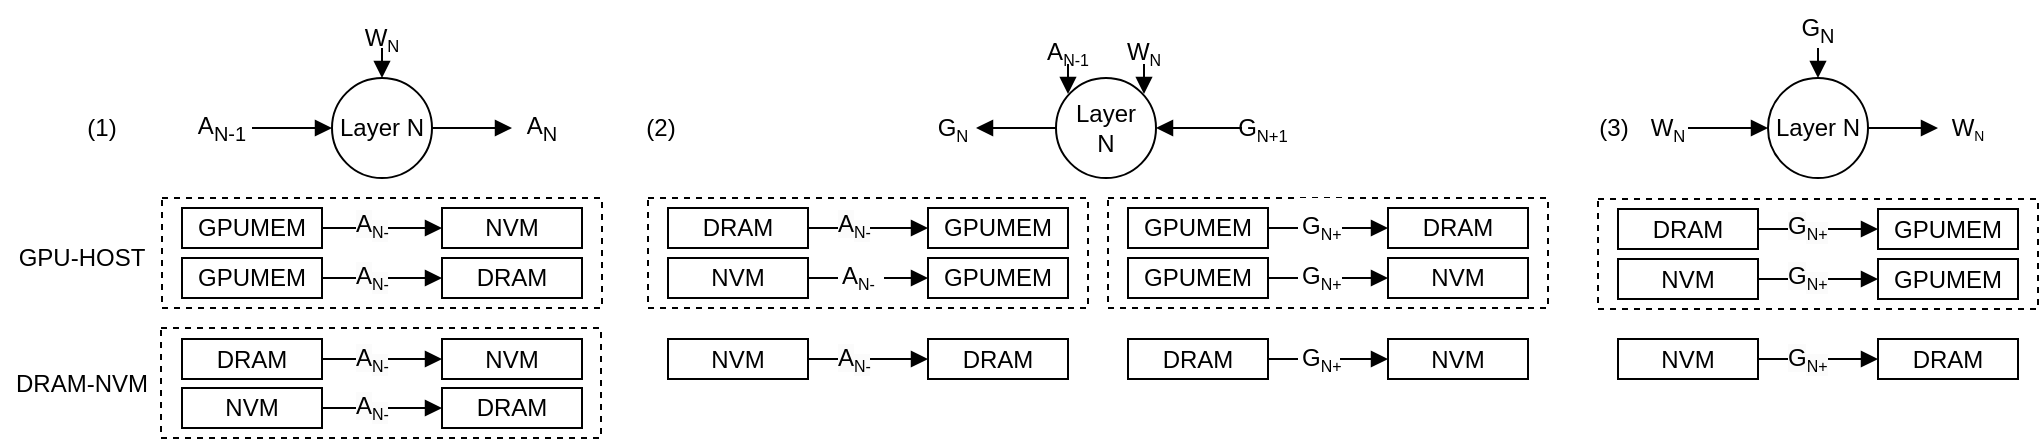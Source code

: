 <mxfile version="24.7.1" type="github">
  <diagram name="第 1 页" id="nmoDfBXPTOCGzrVFmdX_">
    <mxGraphModel dx="1002" dy="577" grid="1" gridSize="10" guides="1" tooltips="1" connect="1" arrows="1" fold="1" page="1" pageScale="1" pageWidth="827" pageHeight="1169" math="0" shadow="0">
      <root>
        <mxCell id="0" />
        <mxCell id="1" parent="0" />
        <mxCell id="wytk12blZSeQ4d2nj-3d-134" value="" style="rounded=0;whiteSpace=wrap;html=1;fillColor=none;dashed=1;" parent="1" vertex="1">
          <mxGeometry x="219.5" y="250" width="220" height="55" as="geometry" />
        </mxCell>
        <mxCell id="wytk12blZSeQ4d2nj-3d-140" value="" style="rounded=0;whiteSpace=wrap;html=1;fillColor=none;dashed=1;" parent="1" vertex="1">
          <mxGeometry x="220" y="185" width="220" height="55" as="geometry" />
        </mxCell>
        <mxCell id="wytk12blZSeQ4d2nj-3d-160" value="" style="rounded=0;whiteSpace=wrap;html=1;fillColor=none;dashed=1;" parent="1" vertex="1">
          <mxGeometry x="463" y="185" width="220" height="55" as="geometry" />
        </mxCell>
        <mxCell id="wytk12blZSeQ4d2nj-3d-171" value="" style="rounded=0;whiteSpace=wrap;html=1;fillColor=none;dashed=1;" parent="1" vertex="1">
          <mxGeometry x="693" y="185" width="220" height="55" as="geometry" />
        </mxCell>
        <mxCell id="wytk12blZSeQ4d2nj-3d-2" value="(1)" style="text;html=1;align=center;verticalAlign=middle;whiteSpace=wrap;rounded=0;" parent="1" vertex="1">
          <mxGeometry x="159.5" y="135" width="60" height="30" as="geometry" />
        </mxCell>
        <mxCell id="wytk12blZSeQ4d2nj-3d-4" style="edgeStyle=orthogonalEdgeStyle;rounded=0;orthogonalLoop=1;jettySize=auto;html=1;endArrow=none;endFill=0;startArrow=block;startFill=1;" parent="1" source="wytk12blZSeQ4d2nj-3d-3" edge="1">
          <mxGeometry relative="1" as="geometry">
            <mxPoint x="265" y="150" as="targetPoint" />
          </mxGeometry>
        </mxCell>
        <mxCell id="wytk12blZSeQ4d2nj-3d-6" style="edgeStyle=orthogonalEdgeStyle;rounded=0;orthogonalLoop=1;jettySize=auto;html=1;endArrow=block;endFill=1;" parent="1" source="wytk12blZSeQ4d2nj-3d-3" edge="1">
          <mxGeometry relative="1" as="geometry">
            <mxPoint x="395" y="150" as="targetPoint" />
          </mxGeometry>
        </mxCell>
        <mxCell id="wytk12blZSeQ4d2nj-3d-27" style="edgeStyle=orthogonalEdgeStyle;rounded=0;orthogonalLoop=1;jettySize=auto;html=1;endArrow=none;endFill=0;startArrow=block;startFill=1;" parent="1" source="wytk12blZSeQ4d2nj-3d-3" edge="1">
          <mxGeometry relative="1" as="geometry">
            <mxPoint x="330" y="110" as="targetPoint" />
            <Array as="points">
              <mxPoint x="330" y="110" />
              <mxPoint x="330" y="110" />
            </Array>
          </mxGeometry>
        </mxCell>
        <mxCell id="wytk12blZSeQ4d2nj-3d-3" value="Layer N" style="ellipse;whiteSpace=wrap;html=1;aspect=fixed;" parent="1" vertex="1">
          <mxGeometry x="305" y="125" width="50" height="50" as="geometry" />
        </mxCell>
        <mxCell id="wytk12blZSeQ4d2nj-3d-5" value="W&lt;span style=&quot;font-size: 10px;&quot;&gt;&lt;sub&gt;N&lt;/sub&gt;&lt;/span&gt;" style="text;html=1;align=center;verticalAlign=middle;whiteSpace=wrap;rounded=0;" parent="1" vertex="1">
          <mxGeometry x="325" y="90" width="10" height="30" as="geometry" />
        </mxCell>
        <mxCell id="wytk12blZSeQ4d2nj-3d-7" value="A&lt;sub&gt;N&lt;/sub&gt;" style="text;html=1;align=center;verticalAlign=middle;whiteSpace=wrap;rounded=0;" parent="1" vertex="1">
          <mxGeometry x="395" y="135" width="30" height="30" as="geometry" />
        </mxCell>
        <mxCell id="wytk12blZSeQ4d2nj-3d-15" style="edgeStyle=orthogonalEdgeStyle;rounded=0;orthogonalLoop=1;jettySize=auto;html=1;entryX=0;entryY=0.5;entryDx=0;entryDy=0;endArrow=block;endFill=1;" parent="1" source="wytk12blZSeQ4d2nj-3d-13" target="wytk12blZSeQ4d2nj-3d-14" edge="1">
          <mxGeometry relative="1" as="geometry" />
        </mxCell>
        <mxCell id="wytk12blZSeQ4d2nj-3d-13" value="GPUMEM" style="rounded=0;whiteSpace=wrap;html=1;" parent="1" vertex="1">
          <mxGeometry x="230" y="190" width="70" height="20" as="geometry" />
        </mxCell>
        <mxCell id="wytk12blZSeQ4d2nj-3d-14" value="NVM" style="rounded=0;whiteSpace=wrap;html=1;" parent="1" vertex="1">
          <mxGeometry x="360" y="190" width="70" height="20" as="geometry" />
        </mxCell>
        <mxCell id="wytk12blZSeQ4d2nj-3d-16" value="&lt;span style=&quot;color: rgb(0, 0, 0); font-family: Helvetica; font-size: 12px; font-style: normal; font-variant-ligatures: normal; font-variant-caps: normal; font-weight: 400; letter-spacing: normal; orphans: 2; text-align: center; text-indent: 0px; text-transform: none; widows: 2; word-spacing: 0px; -webkit-text-stroke-width: 0px; white-space: normal; background-color: rgb(251, 251, 251); text-decoration-thickness: initial; text-decoration-style: initial; text-decoration-color: initial; display: inline !important; float: none;&quot;&gt;A&lt;/span&gt;&lt;sub style=&quot;forced-color-adjust: none; color: rgb(0, 0, 0); font-family: Helvetica; font-style: normal; font-variant-ligatures: normal; font-variant-caps: normal; font-weight: 400; letter-spacing: normal; orphans: 2; text-align: center; text-indent: 0px; text-transform: none; widows: 2; word-spacing: 0px; -webkit-text-stroke-width: 0px; white-space: normal; background-color: rgb(251, 251, 251); text-decoration-thickness: initial; text-decoration-style: initial; text-decoration-color: initial;&quot;&gt;&lt;font style=&quot;font-size: 8px;&quot;&gt;N-&lt;/font&gt;&lt;/sub&gt;" style="text;whiteSpace=wrap;html=1;" parent="1" vertex="1">
          <mxGeometry x="315" y="184" width="30" height="30" as="geometry" />
        </mxCell>
        <mxCell id="wytk12blZSeQ4d2nj-3d-22" style="edgeStyle=orthogonalEdgeStyle;rounded=0;orthogonalLoop=1;jettySize=auto;html=1;entryX=0;entryY=0.5;entryDx=0;entryDy=0;endArrow=block;endFill=1;exitX=1;exitY=0.5;exitDx=0;exitDy=0;" parent="1" source="wytk12blZSeQ4d2nj-3d-23" target="wytk12blZSeQ4d2nj-3d-24" edge="1">
          <mxGeometry relative="1" as="geometry" />
        </mxCell>
        <mxCell id="wytk12blZSeQ4d2nj-3d-23" value="DRAM" style="rounded=0;whiteSpace=wrap;html=1;" parent="1" vertex="1">
          <mxGeometry x="473" y="190" width="70" height="20" as="geometry" />
        </mxCell>
        <mxCell id="wytk12blZSeQ4d2nj-3d-24" value="GPUMEM" style="rounded=0;whiteSpace=wrap;html=1;" parent="1" vertex="1">
          <mxGeometry x="603" y="190" width="70" height="20" as="geometry" />
        </mxCell>
        <mxCell id="wytk12blZSeQ4d2nj-3d-26" value="(2)" style="text;html=1;align=center;verticalAlign=middle;whiteSpace=wrap;rounded=0;" parent="1" vertex="1">
          <mxGeometry x="458" y="135" width="23" height="30" as="geometry" />
        </mxCell>
        <mxCell id="wytk12blZSeQ4d2nj-3d-28" value="A&lt;sub&gt;N-1&lt;/sub&gt;" style="text;html=1;align=center;verticalAlign=middle;whiteSpace=wrap;rounded=0;" parent="1" vertex="1">
          <mxGeometry x="230" y="135" width="40" height="30" as="geometry" />
        </mxCell>
        <mxCell id="wytk12blZSeQ4d2nj-3d-52" value="(3)" style="text;html=1;align=center;verticalAlign=middle;whiteSpace=wrap;rounded=0;" parent="1" vertex="1">
          <mxGeometry x="929" y="135" width="34" height="30" as="geometry" />
        </mxCell>
        <mxCell id="wytk12blZSeQ4d2nj-3d-60" style="edgeStyle=orthogonalEdgeStyle;rounded=0;orthogonalLoop=1;jettySize=auto;html=1;endArrow=none;endFill=0;startArrow=block;startFill=1;" parent="1" source="wytk12blZSeQ4d2nj-3d-63" edge="1">
          <mxGeometry relative="1" as="geometry">
            <mxPoint x="983" y="150" as="targetPoint" />
          </mxGeometry>
        </mxCell>
        <mxCell id="wytk12blZSeQ4d2nj-3d-62" style="edgeStyle=orthogonalEdgeStyle;rounded=0;orthogonalLoop=1;jettySize=auto;html=1;endArrow=none;endFill=0;startArrow=block;startFill=1;" parent="1" source="wytk12blZSeQ4d2nj-3d-63" edge="1">
          <mxGeometry relative="1" as="geometry">
            <mxPoint x="1048" y="110" as="targetPoint" />
            <Array as="points">
              <mxPoint x="1048" y="110" />
            </Array>
          </mxGeometry>
        </mxCell>
        <mxCell id="wytk12blZSeQ4d2nj-3d-67" style="edgeStyle=orthogonalEdgeStyle;rounded=0;orthogonalLoop=1;jettySize=auto;html=1;endArrow=block;endFill=1;" parent="1" source="wytk12blZSeQ4d2nj-3d-63" edge="1">
          <mxGeometry relative="1" as="geometry">
            <mxPoint x="1108" y="150" as="targetPoint" />
          </mxGeometry>
        </mxCell>
        <mxCell id="wytk12blZSeQ4d2nj-3d-63" value="Layer N" style="ellipse;whiteSpace=wrap;html=1;aspect=fixed;" parent="1" vertex="1">
          <mxGeometry x="1023" y="125" width="50" height="50" as="geometry" />
        </mxCell>
        <mxCell id="wytk12blZSeQ4d2nj-3d-66" value="G&lt;sub&gt;N&lt;/sub&gt;" style="text;html=1;align=center;verticalAlign=middle;whiteSpace=wrap;rounded=0;" parent="1" vertex="1">
          <mxGeometry x="1018" y="86" width="60" height="30" as="geometry" />
        </mxCell>
        <mxCell id="wytk12blZSeQ4d2nj-3d-68" value="W&lt;span style=&quot;font-size: 8.333px;&quot;&gt;&lt;sub&gt;N&lt;/sub&gt;&lt;/span&gt;" style="text;html=1;align=center;verticalAlign=middle;whiteSpace=wrap;rounded=0;" parent="1" vertex="1">
          <mxGeometry x="1118" y="135" width="10" height="30" as="geometry" />
        </mxCell>
        <mxCell id="wytk12blZSeQ4d2nj-3d-75" value="W&lt;span style=&quot;font-size: 10px;&quot;&gt;&lt;sub&gt;N&lt;/sub&gt;&lt;/span&gt;" style="text;html=1;align=center;verticalAlign=middle;whiteSpace=wrap;rounded=0;" parent="1" vertex="1">
          <mxGeometry x="968" y="135" width="10" height="30" as="geometry" />
        </mxCell>
        <mxCell id="wytk12blZSeQ4d2nj-3d-77" style="edgeStyle=orthogonalEdgeStyle;rounded=0;orthogonalLoop=1;jettySize=auto;html=1;entryX=0;entryY=0.5;entryDx=0;entryDy=0;endArrow=block;endFill=1;" parent="1" source="wytk12blZSeQ4d2nj-3d-78" target="wytk12blZSeQ4d2nj-3d-79" edge="1">
          <mxGeometry relative="1" as="geometry">
            <Array as="points">
              <mxPoint x="553" y="265.5" />
              <mxPoint x="553" y="265.5" />
            </Array>
          </mxGeometry>
        </mxCell>
        <mxCell id="wytk12blZSeQ4d2nj-3d-78" value="NVM" style="rounded=0;whiteSpace=wrap;html=1;" parent="1" vertex="1">
          <mxGeometry x="473" y="255.5" width="70" height="20" as="geometry" />
        </mxCell>
        <mxCell id="wytk12blZSeQ4d2nj-3d-79" value="DRAM" style="rounded=0;whiteSpace=wrap;html=1;" parent="1" vertex="1">
          <mxGeometry x="603" y="255.5" width="70" height="20" as="geometry" />
        </mxCell>
        <mxCell id="wytk12blZSeQ4d2nj-3d-108" style="edgeStyle=orthogonalEdgeStyle;rounded=0;orthogonalLoop=1;jettySize=auto;html=1;entryX=0;entryY=0.5;entryDx=0;entryDy=0;endArrow=block;endFill=1;exitX=1;exitY=0.5;exitDx=0;exitDy=0;" parent="1" source="wytk12blZSeQ4d2nj-3d-109" target="wytk12blZSeQ4d2nj-3d-110" edge="1">
          <mxGeometry relative="1" as="geometry" />
        </mxCell>
        <mxCell id="wytk12blZSeQ4d2nj-3d-109" value="NVM" style="rounded=0;whiteSpace=wrap;html=1;" parent="1" vertex="1">
          <mxGeometry x="230" y="280" width="70" height="20" as="geometry" />
        </mxCell>
        <mxCell id="wytk12blZSeQ4d2nj-3d-110" value="DRAM" style="rounded=0;whiteSpace=wrap;html=1;" parent="1" vertex="1">
          <mxGeometry x="360" y="280" width="70" height="20" as="geometry" />
        </mxCell>
        <mxCell id="wytk12blZSeQ4d2nj-3d-112" style="edgeStyle=orthogonalEdgeStyle;rounded=0;orthogonalLoop=1;jettySize=auto;html=1;entryX=0;entryY=0.5;entryDx=0;entryDy=0;endArrow=block;endFill=1;" parent="1" source="wytk12blZSeQ4d2nj-3d-113" target="wytk12blZSeQ4d2nj-3d-114" edge="1">
          <mxGeometry relative="1" as="geometry" />
        </mxCell>
        <mxCell id="wytk12blZSeQ4d2nj-3d-113" value="NVM" style="rounded=0;whiteSpace=wrap;html=1;" parent="1" vertex="1">
          <mxGeometry x="473" y="215" width="70" height="20" as="geometry" />
        </mxCell>
        <mxCell id="wytk12blZSeQ4d2nj-3d-114" value="GPUMEM" style="rounded=0;whiteSpace=wrap;html=1;" parent="1" vertex="1">
          <mxGeometry x="603" y="215" width="70" height="20" as="geometry" />
        </mxCell>
        <mxCell id="wytk12blZSeQ4d2nj-3d-115" value="&lt;div style=&quot;text-align: center;&quot;&gt;A&lt;sub&gt;&lt;font style=&quot;font-size: 8px;&quot;&gt;N-&lt;/font&gt;&lt;/sub&gt;&lt;br&gt;&lt;/div&gt;" style="text;whiteSpace=wrap;html=1;fillColor=default;" parent="1" vertex="1">
          <mxGeometry x="558" y="210" width="23" height="20" as="geometry" />
        </mxCell>
        <mxCell id="wytk12blZSeQ4d2nj-3d-120" value="&lt;span style=&quot;color: rgb(0, 0, 0); font-family: Helvetica; font-size: 12px; font-style: normal; font-variant-ligatures: normal; font-variant-caps: normal; font-weight: 400; letter-spacing: normal; orphans: 2; text-align: center; text-indent: 0px; text-transform: none; widows: 2; word-spacing: 0px; -webkit-text-stroke-width: 0px; white-space: normal; background-color: rgb(251, 251, 251); text-decoration-thickness: initial; text-decoration-style: initial; text-decoration-color: initial; display: inline !important; float: none;&quot;&gt;A&lt;/span&gt;&lt;sub style=&quot;forced-color-adjust: none; color: rgb(0, 0, 0); font-family: Helvetica; font-style: normal; font-variant-ligatures: normal; font-variant-caps: normal; font-weight: 400; letter-spacing: normal; orphans: 2; text-align: center; text-indent: 0px; text-transform: none; widows: 2; word-spacing: 0px; -webkit-text-stroke-width: 0px; white-space: normal; background-color: rgb(251, 251, 251); text-decoration-thickness: initial; text-decoration-style: initial; text-decoration-color: initial;&quot;&gt;&lt;font style=&quot;font-size: 8px;&quot;&gt;N-&lt;/font&gt;&lt;/sub&gt;" style="text;whiteSpace=wrap;html=1;" parent="1" vertex="1">
          <mxGeometry x="556" y="250.5" width="30" height="30" as="geometry" />
        </mxCell>
        <mxCell id="wytk12blZSeQ4d2nj-3d-129" style="edgeStyle=orthogonalEdgeStyle;rounded=0;orthogonalLoop=1;jettySize=auto;html=1;entryX=0;entryY=0.5;entryDx=0;entryDy=0;endArrow=block;endFill=1;exitX=1;exitY=0.5;exitDx=0;exitDy=0;" parent="1" source="wytk12blZSeQ4d2nj-3d-130" target="wytk12blZSeQ4d2nj-3d-131" edge="1">
          <mxGeometry relative="1" as="geometry" />
        </mxCell>
        <mxCell id="wytk12blZSeQ4d2nj-3d-130" value="DRAM" style="rounded=0;whiteSpace=wrap;html=1;" parent="1" vertex="1">
          <mxGeometry x="230" y="255.5" width="70" height="20" as="geometry" />
        </mxCell>
        <mxCell id="wytk12blZSeQ4d2nj-3d-131" value="NVM" style="rounded=0;whiteSpace=wrap;html=1;" parent="1" vertex="1">
          <mxGeometry x="360" y="255.5" width="70" height="20" as="geometry" />
        </mxCell>
        <mxCell id="wytk12blZSeQ4d2nj-3d-132" value="&lt;span style=&quot;color: rgb(0, 0, 0); font-family: Helvetica; font-size: 12px; font-style: normal; font-variant-ligatures: normal; font-variant-caps: normal; font-weight: 400; letter-spacing: normal; orphans: 2; text-align: center; text-indent: 0px; text-transform: none; widows: 2; word-spacing: 0px; -webkit-text-stroke-width: 0px; white-space: normal; background-color: rgb(251, 251, 251); text-decoration-thickness: initial; text-decoration-style: initial; text-decoration-color: initial; display: inline !important; float: none;&quot;&gt;A&lt;/span&gt;&lt;sub style=&quot;forced-color-adjust: none; color: rgb(0, 0, 0); font-family: Helvetica; font-style: normal; font-variant-ligatures: normal; font-variant-caps: normal; font-weight: 400; letter-spacing: normal; orphans: 2; text-align: center; text-indent: 0px; text-transform: none; widows: 2; word-spacing: 0px; -webkit-text-stroke-width: 0px; white-space: normal; background-color: rgb(251, 251, 251); text-decoration-thickness: initial; text-decoration-style: initial; text-decoration-color: initial;&quot;&gt;&lt;font style=&quot;font-size: 8px;&quot;&gt;N-&lt;/font&gt;&lt;/sub&gt;" style="text;whiteSpace=wrap;html=1;" parent="1" vertex="1">
          <mxGeometry x="315" y="250.5" width="19" height="30" as="geometry" />
        </mxCell>
        <mxCell id="wytk12blZSeQ4d2nj-3d-111" value="&lt;span style=&quot;color: rgb(0, 0, 0); font-family: Helvetica; font-size: 12px; font-style: normal; font-variant-ligatures: normal; font-variant-caps: normal; font-weight: 400; letter-spacing: normal; orphans: 2; text-align: center; text-indent: 0px; text-transform: none; widows: 2; word-spacing: 0px; -webkit-text-stroke-width: 0px; white-space: normal; background-color: rgb(251, 251, 251); text-decoration-thickness: initial; text-decoration-style: initial; text-decoration-color: initial; display: inline !important; float: none;&quot;&gt;A&lt;/span&gt;&lt;sub style=&quot;forced-color-adjust: none; color: rgb(0, 0, 0); font-family: Helvetica; font-style: normal; font-variant-ligatures: normal; font-variant-caps: normal; font-weight: 400; letter-spacing: normal; orphans: 2; text-align: center; text-indent: 0px; text-transform: none; widows: 2; word-spacing: 0px; -webkit-text-stroke-width: 0px; white-space: normal; background-color: rgb(251, 251, 251); text-decoration-thickness: initial; text-decoration-style: initial; text-decoration-color: initial;&quot;&gt;&lt;font style=&quot;font-size: 8px;&quot;&gt;N-&lt;/font&gt;&lt;/sub&gt;" style="text;whiteSpace=wrap;html=1;" parent="1" vertex="1">
          <mxGeometry x="315" y="275" width="30" height="30" as="geometry" />
        </mxCell>
        <mxCell id="wytk12blZSeQ4d2nj-3d-136" style="edgeStyle=orthogonalEdgeStyle;rounded=0;orthogonalLoop=1;jettySize=auto;html=1;entryX=0;entryY=0.5;entryDx=0;entryDy=0;endArrow=block;endFill=1;" parent="1" source="wytk12blZSeQ4d2nj-3d-137" target="wytk12blZSeQ4d2nj-3d-138" edge="1">
          <mxGeometry relative="1" as="geometry" />
        </mxCell>
        <mxCell id="wytk12blZSeQ4d2nj-3d-137" value="GPUMEM" style="rounded=0;whiteSpace=wrap;html=1;" parent="1" vertex="1">
          <mxGeometry x="230" y="215" width="70" height="20" as="geometry" />
        </mxCell>
        <mxCell id="wytk12blZSeQ4d2nj-3d-138" value="DRAM" style="rounded=0;whiteSpace=wrap;html=1;" parent="1" vertex="1">
          <mxGeometry x="360" y="215" width="70" height="20" as="geometry" />
        </mxCell>
        <mxCell id="wytk12blZSeQ4d2nj-3d-139" value="&lt;span style=&quot;color: rgb(0, 0, 0); font-family: Helvetica; font-size: 12px; font-style: normal; font-variant-ligatures: normal; font-variant-caps: normal; font-weight: 400; letter-spacing: normal; orphans: 2; text-align: center; text-indent: 0px; text-transform: none; widows: 2; word-spacing: 0px; -webkit-text-stroke-width: 0px; white-space: normal; background-color: rgb(251, 251, 251); text-decoration-thickness: initial; text-decoration-style: initial; text-decoration-color: initial; display: inline !important; float: none;&quot;&gt;A&lt;/span&gt;&lt;sub style=&quot;forced-color-adjust: none; color: rgb(0, 0, 0); font-family: Helvetica; font-style: normal; font-variant-ligatures: normal; font-variant-caps: normal; font-weight: 400; letter-spacing: normal; orphans: 2; text-align: center; text-indent: 0px; text-transform: none; widows: 2; word-spacing: 0px; -webkit-text-stroke-width: 0px; white-space: normal; background-color: rgb(251, 251, 251); text-decoration-thickness: initial; text-decoration-style: initial; text-decoration-color: initial;&quot;&gt;&lt;font style=&quot;font-size: 8px;&quot;&gt;N-&lt;/font&gt;&lt;/sub&gt;" style="text;whiteSpace=wrap;html=1;" parent="1" vertex="1">
          <mxGeometry x="315" y="210" width="30" height="30" as="geometry" />
        </mxCell>
        <mxCell id="wytk12blZSeQ4d2nj-3d-144" value="&lt;span style=&quot;color: rgb(0, 0, 0); font-family: Helvetica; font-size: 12px; font-style: normal; font-variant-ligatures: normal; font-variant-caps: normal; font-weight: 400; letter-spacing: normal; orphans: 2; text-align: center; text-indent: 0px; text-transform: none; widows: 2; word-spacing: 0px; -webkit-text-stroke-width: 0px; white-space: normal; background-color: rgb(251, 251, 251); text-decoration-thickness: initial; text-decoration-style: initial; text-decoration-color: initial; display: inline !important; float: none;&quot;&gt;A&lt;/span&gt;&lt;sub style=&quot;forced-color-adjust: none; color: rgb(0, 0, 0); font-family: Helvetica; font-style: normal; font-variant-ligatures: normal; font-variant-caps: normal; font-weight: 400; letter-spacing: normal; orphans: 2; text-align: center; text-indent: 0px; text-transform: none; widows: 2; word-spacing: 0px; -webkit-text-stroke-width: 0px; white-space: normal; background-color: rgb(251, 251, 251); text-decoration-thickness: initial; text-decoration-style: initial; text-decoration-color: initial;&quot;&gt;&lt;font style=&quot;font-size: 8px;&quot;&gt;N-&lt;/font&gt;&lt;/sub&gt;" style="text;whiteSpace=wrap;html=1;" parent="1" vertex="1">
          <mxGeometry x="556" y="184" width="30" height="30" as="geometry" />
        </mxCell>
        <mxCell id="wytk12blZSeQ4d2nj-3d-164" style="edgeStyle=orthogonalEdgeStyle;rounded=0;orthogonalLoop=1;jettySize=auto;html=1;entryX=0;entryY=0.5;entryDx=0;entryDy=0;endArrow=block;endFill=1;" parent="1" source="wytk12blZSeQ4d2nj-3d-165" target="wytk12blZSeQ4d2nj-3d-166" edge="1">
          <mxGeometry relative="1" as="geometry" />
        </mxCell>
        <mxCell id="wytk12blZSeQ4d2nj-3d-165" value="GPUMEM" style="rounded=0;whiteSpace=wrap;html=1;" parent="1" vertex="1">
          <mxGeometry x="703" y="190" width="70" height="20" as="geometry" />
        </mxCell>
        <mxCell id="wytk12blZSeQ4d2nj-3d-166" value="DRAM" style="rounded=0;whiteSpace=wrap;html=1;" parent="1" vertex="1">
          <mxGeometry x="833" y="190" width="70" height="20" as="geometry" />
        </mxCell>
        <mxCell id="wytk12blZSeQ4d2nj-3d-167" value="&lt;div style=&quot;text-align: center;&quot;&gt;G&lt;sub&gt;&lt;font style=&quot;font-size: 8px;&quot;&gt;N+&lt;/font&gt;&lt;/sub&gt;&lt;br&gt;&lt;/div&gt;" style="text;whiteSpace=wrap;html=1;fillColor=default;" parent="1" vertex="1">
          <mxGeometry x="788" y="185" width="22" height="30" as="geometry" />
        </mxCell>
        <mxCell id="wytk12blZSeQ4d2nj-3d-177" style="edgeStyle=orthogonalEdgeStyle;rounded=0;orthogonalLoop=1;jettySize=auto;html=1;entryX=0;entryY=0.5;entryDx=0;entryDy=0;endArrow=block;endFill=1;exitX=1;exitY=0.5;exitDx=0;exitDy=0;" parent="1" source="wytk12blZSeQ4d2nj-3d-182" target="wytk12blZSeQ4d2nj-3d-183" edge="1">
          <mxGeometry relative="1" as="geometry" />
        </mxCell>
        <mxCell id="wytk12blZSeQ4d2nj-3d-178" style="edgeStyle=orthogonalEdgeStyle;rounded=0;orthogonalLoop=1;jettySize=auto;html=1;entryX=0;entryY=0.5;entryDx=0;entryDy=0;endArrow=block;endFill=1;" parent="1" source="wytk12blZSeQ4d2nj-3d-179" target="wytk12blZSeQ4d2nj-3d-180" edge="1">
          <mxGeometry relative="1" as="geometry" />
        </mxCell>
        <mxCell id="wytk12blZSeQ4d2nj-3d-179" value="GPUMEM" style="rounded=0;whiteSpace=wrap;html=1;" parent="1" vertex="1">
          <mxGeometry x="703" y="215" width="70" height="20" as="geometry" />
        </mxCell>
        <mxCell id="wytk12blZSeQ4d2nj-3d-180" value="NVM" style="rounded=0;whiteSpace=wrap;html=1;" parent="1" vertex="1">
          <mxGeometry x="833" y="215" width="70" height="20" as="geometry" />
        </mxCell>
        <mxCell id="wytk12blZSeQ4d2nj-3d-181" value="&lt;div style=&quot;text-align: center;&quot;&gt;G&lt;sub&gt;&lt;font style=&quot;font-size: 8px;&quot;&gt;N+&lt;/font&gt;&lt;/sub&gt;&lt;br&gt;&lt;/div&gt;" style="text;whiteSpace=wrap;html=1;fillColor=default;" parent="1" vertex="1">
          <mxGeometry x="788" y="210" width="22" height="20" as="geometry" />
        </mxCell>
        <mxCell id="wytk12blZSeQ4d2nj-3d-182" value="DRAM" style="rounded=0;whiteSpace=wrap;html=1;" parent="1" vertex="1">
          <mxGeometry x="703" y="255.5" width="70" height="20" as="geometry" />
        </mxCell>
        <mxCell id="wytk12blZSeQ4d2nj-3d-183" value="NVM" style="rounded=0;whiteSpace=wrap;html=1;" parent="1" vertex="1">
          <mxGeometry x="833" y="255.5" width="70" height="20" as="geometry" />
        </mxCell>
        <mxCell id="wytk12blZSeQ4d2nj-3d-184" value="&lt;div style=&quot;text-align: center;&quot;&gt;&lt;span style=&quot;background-color: initial;&quot;&gt;G&lt;sub&gt;&lt;font style=&quot;font-size: 8px;&quot;&gt;N+&lt;/font&gt;&lt;/sub&gt;&lt;/span&gt;&lt;/div&gt;" style="text;whiteSpace=wrap;html=1;fillColor=default;" parent="1" vertex="1">
          <mxGeometry x="788" y="250.5" width="21" height="30" as="geometry" />
        </mxCell>
        <mxCell id="wytk12blZSeQ4d2nj-3d-239" style="edgeStyle=orthogonalEdgeStyle;rounded=0;orthogonalLoop=1;jettySize=auto;html=1;entryX=0;entryY=0.5;entryDx=0;entryDy=0;endArrow=block;endFill=1;" parent="1" source="wytk12blZSeQ4d2nj-3d-240" target="wytk12blZSeQ4d2nj-3d-241" edge="1">
          <mxGeometry relative="1" as="geometry">
            <Array as="points">
              <mxPoint x="1028" y="265.5" />
              <mxPoint x="1028" y="265.5" />
            </Array>
          </mxGeometry>
        </mxCell>
        <mxCell id="wytk12blZSeQ4d2nj-3d-240" value="NVM" style="rounded=0;whiteSpace=wrap;html=1;" parent="1" vertex="1">
          <mxGeometry x="948" y="255.5" width="70" height="20" as="geometry" />
        </mxCell>
        <mxCell id="wytk12blZSeQ4d2nj-3d-241" value="DRAM" style="rounded=0;whiteSpace=wrap;html=1;" parent="1" vertex="1">
          <mxGeometry x="1078" y="255.5" width="70" height="20" as="geometry" />
        </mxCell>
        <mxCell id="wytk12blZSeQ4d2nj-3d-242" value="&lt;span style=&quot;color: rgb(0, 0, 0); font-family: Helvetica; font-size: 12px; font-style: normal; font-variant-ligatures: normal; font-variant-caps: normal; font-weight: 400; letter-spacing: normal; orphans: 2; text-align: center; text-indent: 0px; text-transform: none; widows: 2; word-spacing: 0px; -webkit-text-stroke-width: 0px; white-space: normal; background-color: rgb(251, 251, 251); text-decoration-thickness: initial; text-decoration-style: initial; text-decoration-color: initial; display: inline !important; float: none;&quot;&gt;G&lt;/span&gt;&lt;sub style=&quot;forced-color-adjust: none; color: rgb(0, 0, 0); font-family: Helvetica; font-style: normal; font-variant-ligatures: normal; font-variant-caps: normal; font-weight: 400; letter-spacing: normal; orphans: 2; text-align: center; text-indent: 0px; text-transform: none; widows: 2; word-spacing: 0px; -webkit-text-stroke-width: 0px; white-space: normal; background-color: rgb(251, 251, 251); text-decoration-thickness: initial; text-decoration-style: initial; text-decoration-color: initial;&quot;&gt;&lt;font style=&quot;font-size: 8px;&quot;&gt;N+&lt;/font&gt;&lt;/sub&gt;" style="text;whiteSpace=wrap;html=1;" parent="1" vertex="1">
          <mxGeometry x="1031" y="250.5" width="30" height="30" as="geometry" />
        </mxCell>
        <mxCell id="wytk12blZSeQ4d2nj-3d-243" value="" style="rounded=0;whiteSpace=wrap;html=1;fillColor=none;dashed=1;" parent="1" vertex="1">
          <mxGeometry x="938" y="185.5" width="220" height="55" as="geometry" />
        </mxCell>
        <mxCell id="wytk12blZSeQ4d2nj-3d-244" style="edgeStyle=orthogonalEdgeStyle;rounded=0;orthogonalLoop=1;jettySize=auto;html=1;entryX=0;entryY=0.5;entryDx=0;entryDy=0;endArrow=block;endFill=1;exitX=1;exitY=0.5;exitDx=0;exitDy=0;" parent="1" source="wytk12blZSeQ4d2nj-3d-245" target="wytk12blZSeQ4d2nj-3d-246" edge="1">
          <mxGeometry relative="1" as="geometry" />
        </mxCell>
        <mxCell id="wytk12blZSeQ4d2nj-3d-245" value="DRAM" style="rounded=0;whiteSpace=wrap;html=1;" parent="1" vertex="1">
          <mxGeometry x="948" y="190.5" width="70" height="20" as="geometry" />
        </mxCell>
        <mxCell id="wytk12blZSeQ4d2nj-3d-246" value="GPUMEM" style="rounded=0;whiteSpace=wrap;html=1;" parent="1" vertex="1">
          <mxGeometry x="1078" y="190.5" width="70" height="20" as="geometry" />
        </mxCell>
        <mxCell id="wytk12blZSeQ4d2nj-3d-247" style="edgeStyle=orthogonalEdgeStyle;rounded=0;orthogonalLoop=1;jettySize=auto;html=1;entryX=0;entryY=0.5;entryDx=0;entryDy=0;endArrow=block;endFill=1;" parent="1" source="wytk12blZSeQ4d2nj-3d-248" target="wytk12blZSeQ4d2nj-3d-249" edge="1">
          <mxGeometry relative="1" as="geometry" />
        </mxCell>
        <mxCell id="wytk12blZSeQ4d2nj-3d-248" value="NVM" style="rounded=0;whiteSpace=wrap;html=1;" parent="1" vertex="1">
          <mxGeometry x="948" y="215.5" width="70" height="20" as="geometry" />
        </mxCell>
        <mxCell id="wytk12blZSeQ4d2nj-3d-249" value="GPUMEM" style="rounded=0;whiteSpace=wrap;html=1;" parent="1" vertex="1">
          <mxGeometry x="1078" y="215.5" width="70" height="20" as="geometry" />
        </mxCell>
        <mxCell id="wytk12blZSeQ4d2nj-3d-251" value="&lt;span style=&quot;color: rgb(0, 0, 0); font-family: Helvetica; font-size: 12px; font-style: normal; font-variant-ligatures: normal; font-variant-caps: normal; font-weight: 400; letter-spacing: normal; orphans: 2; text-align: center; text-indent: 0px; text-transform: none; widows: 2; word-spacing: 0px; -webkit-text-stroke-width: 0px; white-space: normal; background-color: rgb(251, 251, 251); text-decoration-thickness: initial; text-decoration-style: initial; text-decoration-color: initial; display: inline !important; float: none;&quot;&gt;G&lt;/span&gt;&lt;sub style=&quot;forced-color-adjust: none; color: rgb(0, 0, 0); font-family: Helvetica; font-style: normal; font-variant-ligatures: normal; font-variant-caps: normal; font-weight: 400; letter-spacing: normal; orphans: 2; text-align: center; text-indent: 0px; text-transform: none; widows: 2; word-spacing: 0px; -webkit-text-stroke-width: 0px; white-space: normal; background-color: rgb(251, 251, 251); text-decoration-thickness: initial; text-decoration-style: initial; text-decoration-color: initial;&quot;&gt;&lt;font style=&quot;font-size: 8px;&quot;&gt;N+&lt;/font&gt;&lt;/sub&gt;" style="text;whiteSpace=wrap;html=1;" parent="1" vertex="1">
          <mxGeometry x="1031" y="184.5" width="30" height="30" as="geometry" />
        </mxCell>
        <mxCell id="wytk12blZSeQ4d2nj-3d-252" value="&lt;span style=&quot;color: rgb(0, 0, 0); font-family: Helvetica; font-size: 12px; font-style: normal; font-variant-ligatures: normal; font-variant-caps: normal; font-weight: 400; letter-spacing: normal; orphans: 2; text-align: center; text-indent: 0px; text-transform: none; widows: 2; word-spacing: 0px; -webkit-text-stroke-width: 0px; white-space: normal; background-color: rgb(251, 251, 251); text-decoration-thickness: initial; text-decoration-style: initial; text-decoration-color: initial; display: inline !important; float: none;&quot;&gt;G&lt;/span&gt;&lt;sub style=&quot;forced-color-adjust: none; color: rgb(0, 0, 0); font-family: Helvetica; font-style: normal; font-variant-ligatures: normal; font-variant-caps: normal; font-weight: 400; letter-spacing: normal; orphans: 2; text-align: center; text-indent: 0px; text-transform: none; widows: 2; word-spacing: 0px; -webkit-text-stroke-width: 0px; white-space: normal; background-color: rgb(251, 251, 251); text-decoration-thickness: initial; text-decoration-style: initial; text-decoration-color: initial;&quot;&gt;&lt;font style=&quot;font-size: 8px;&quot;&gt;N+&lt;/font&gt;&lt;/sub&gt;" style="text;whiteSpace=wrap;html=1;" parent="1" vertex="1">
          <mxGeometry x="1031" y="210" width="30" height="30" as="geometry" />
        </mxCell>
        <mxCell id="wytk12blZSeQ4d2nj-3d-253" value="GPU-HOST" style="text;html=1;align=center;verticalAlign=middle;whiteSpace=wrap;rounded=0;" parent="1" vertex="1">
          <mxGeometry x="140" y="200" width="80" height="30" as="geometry" />
        </mxCell>
        <mxCell id="wytk12blZSeQ4d2nj-3d-254" value="DRAM-NVM" style="text;html=1;align=center;verticalAlign=middle;whiteSpace=wrap;rounded=0;" parent="1" vertex="1">
          <mxGeometry x="139.5" y="262.5" width="80" height="30" as="geometry" />
        </mxCell>
        <mxCell id="wytk12blZSeQ4d2nj-3d-255" style="edgeStyle=orthogonalEdgeStyle;rounded=0;orthogonalLoop=1;jettySize=auto;html=1;endArrow=block;endFill=1;startArrow=none;startFill=0;" parent="1" source="wytk12blZSeQ4d2nj-3d-256" edge="1">
          <mxGeometry relative="1" as="geometry">
            <mxPoint x="627" y="150" as="targetPoint" />
          </mxGeometry>
        </mxCell>
        <mxCell id="wytk12blZSeQ4d2nj-3d-262" style="edgeStyle=orthogonalEdgeStyle;rounded=0;orthogonalLoop=1;jettySize=auto;html=1;endArrow=none;endFill=0;startArrow=block;startFill=1;" parent="1" source="wytk12blZSeQ4d2nj-3d-256" edge="1">
          <mxGeometry relative="1" as="geometry">
            <mxPoint x="760" y="150" as="targetPoint" />
          </mxGeometry>
        </mxCell>
        <mxCell id="wytk12blZSeQ4d2nj-3d-256" value="Layer&lt;div&gt;N&lt;/div&gt;" style="ellipse;whiteSpace=wrap;html=1;aspect=fixed;" parent="1" vertex="1">
          <mxGeometry x="667" y="125" width="50" height="50" as="geometry" />
        </mxCell>
        <mxCell id="wytk12blZSeQ4d2nj-3d-257" value="G&lt;span style=&quot;font-size: 10px;&quot;&gt;&lt;sub&gt;N&lt;/sub&gt;&lt;/span&gt;" style="text;html=1;align=center;verticalAlign=middle;whiteSpace=wrap;rounded=0;" parent="1" vertex="1">
          <mxGeometry x="603" y="135" width="25" height="30" as="geometry" />
        </mxCell>
        <mxCell id="wytk12blZSeQ4d2nj-3d-258" style="edgeStyle=orthogonalEdgeStyle;rounded=0;orthogonalLoop=1;jettySize=auto;html=1;endArrow=none;endFill=0;startArrow=block;startFill=1;" parent="1" edge="1">
          <mxGeometry relative="1" as="geometry">
            <mxPoint x="673" y="118" as="targetPoint" />
            <mxPoint x="673" y="133" as="sourcePoint" />
          </mxGeometry>
        </mxCell>
        <mxCell id="wytk12blZSeQ4d2nj-3d-259" value="A&lt;sub&gt;&lt;font style=&quot;font-size: 8px;&quot;&gt;N-1&lt;/font&gt;&lt;/sub&gt;" style="text;html=1;align=center;verticalAlign=middle;whiteSpace=wrap;rounded=0;" parent="1" vertex="1">
          <mxGeometry x="643" y="98" width="60" height="30" as="geometry" />
        </mxCell>
        <mxCell id="wytk12blZSeQ4d2nj-3d-260" style="edgeStyle=orthogonalEdgeStyle;rounded=0;orthogonalLoop=1;jettySize=auto;html=1;endArrow=none;endFill=0;startArrow=block;startFill=1;" parent="1" edge="1">
          <mxGeometry relative="1" as="geometry">
            <mxPoint x="711" y="118" as="targetPoint" />
            <mxPoint x="711" y="133" as="sourcePoint" />
          </mxGeometry>
        </mxCell>
        <mxCell id="wytk12blZSeQ4d2nj-3d-261" value="W&lt;sub&gt;&lt;font style=&quot;font-size: 8px;&quot;&gt;N&lt;/font&gt;&lt;/sub&gt;" style="text;html=1;align=center;verticalAlign=middle;whiteSpace=wrap;rounded=0;" parent="1" vertex="1">
          <mxGeometry x="681" y="98" width="60" height="30" as="geometry" />
        </mxCell>
        <mxCell id="wytk12blZSeQ4d2nj-3d-263" value="G&lt;span style=&quot;font-size: 10px;&quot;&gt;&lt;sub&gt;N+1&lt;/sub&gt;&lt;/span&gt;" style="text;html=1;align=center;verticalAlign=middle;whiteSpace=wrap;rounded=0;" parent="1" vertex="1">
          <mxGeometry x="758" y="135" width="25" height="30" as="geometry" />
        </mxCell>
      </root>
    </mxGraphModel>
  </diagram>
</mxfile>
